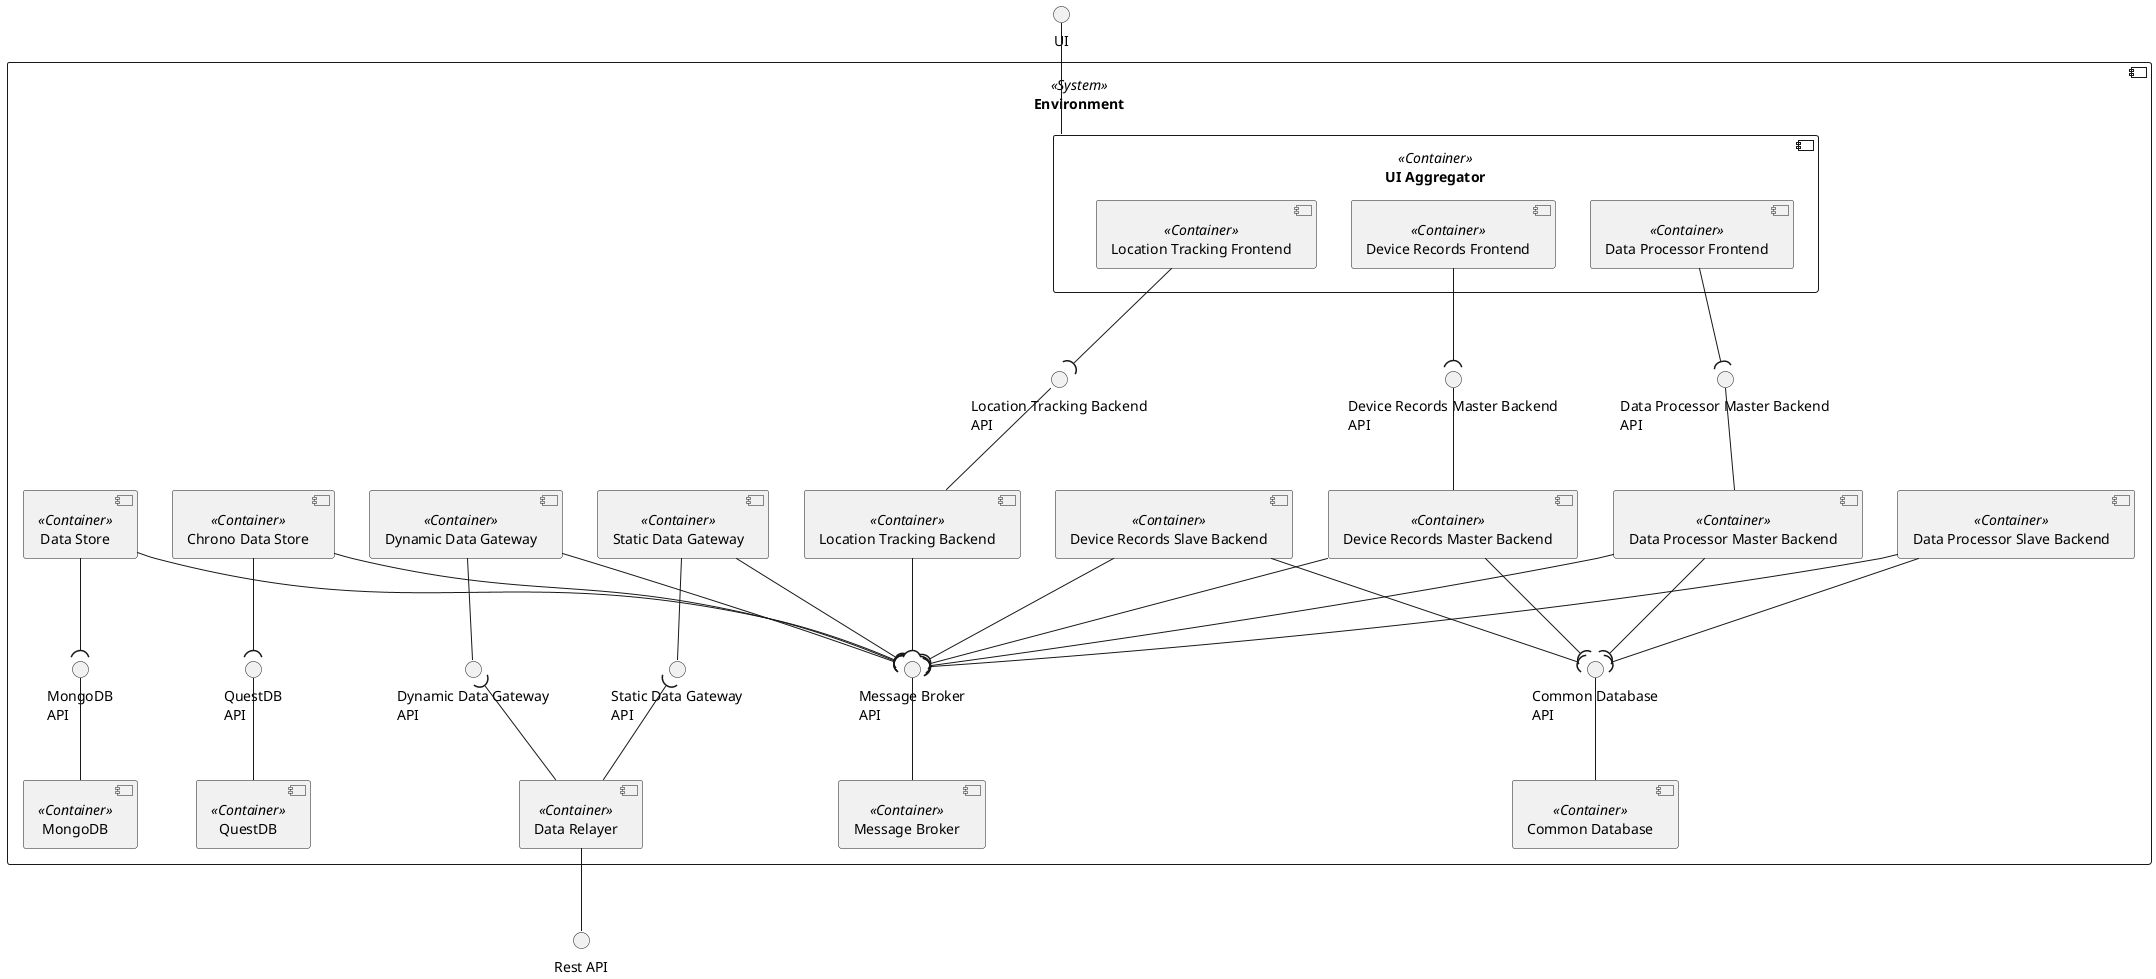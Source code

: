 @startuml logical-view-level2

skinparam Monochrome true
skinparam sequenceMessageAlign center
skinparam Shadowing false
skinparam componentStyle uml2
skinparam packageStyle rectangle

interface "UI" as UI

interface "Rest API" as IN_ENDPOINT

component "Environment" <<System>> {
    component "Message Broker" as MB <<Container>>
    component "Device Records Master Backend" as DRB <<Container>>
    component "Device Records Slave Backend" as DRSB <<Container>>
    component "Location Tracking Backend" as LTB <<Container>>
    component "Static Data Gateway" as SDG <<Container>>
    component "Dynamic Data Gateway" as DDG <<Container>>
    component "Data Relayer" as DR <<Container>>
    component "UI Aggregator" as UIAG <<Container>> {
        component "Device Records Frontend" as DRF <<Container>>
        component "Data Processor Frontend" as DPF <<Container>>
        component "Location Tracking Frontend" as LTF <<Container>>
    }
    component "Data Processor Slave Backend" as DPSB <<Container>>
    component "Data Processor Master Backend" as DPMB <<Container>>
    component "Common Database" as DRDB <<Container>>
    component "Chrono Data Store" as CDS <<Container>>
    component "Data Store" as DS <<Container>>
    component "QuestDB" as QUESTDB <<Container>>
    component "MongoDB" as MONGODB <<Container>>

    interface "Message Broker\nAPI" as MB_API
    interface "Location Tracking Backend\nAPI" as LTB_API
    interface "Device Records Master Backend\nAPI" as DRB_API
    interface "Data Processor Master Backend\nAPI" as DPMB_API
    interface "Common Database\nAPI" as DRDB_API
    interface "QuestDB\nAPI" as QUESTDB_API
    interface "MongoDB\nAPI" as MONGODB_API
    interface "Static Data Gateway\nAPI" as SDG_API
    interface "Dynamic Data Gateway\nAPI" as DDG_API

    CDS --( QUESTDB_API
    DS --( MONGODB_API
    DDG -- DDG_API
    DPMB_API -- DPMB
    DRB_API -- DRB
    MB_API -- MB
    DRDB_API -- DRDB
    LTB_API -- LTB
    UI -- UIAG
    SDG -- SDG_API
    MONGODB_API -- MONGODB
    QUESTDB_API -- QUESTDB
    DRB --( DRDB_API
    DRSB --( DRDB_API
    DPMB --( DRDB_API
    DPSB --( DRDB_API
    LTF --( LTB_API
    DPF --( DPMB_API
    DRF --( DRB_API

    CDS --( MB_API
    DS --( MB_API
    LTB --( MB_API
    DRB --( MB_API
    DPMB --( MB_API
    DRSB --( MB_API
    SDG --( MB_API
    DPSB --( MB_API
    DDG --( MB_API

    DR -- IN_ENDPOINT
    SDG_API )-- DR
    DDG_API )-- DR
}

@enduml
